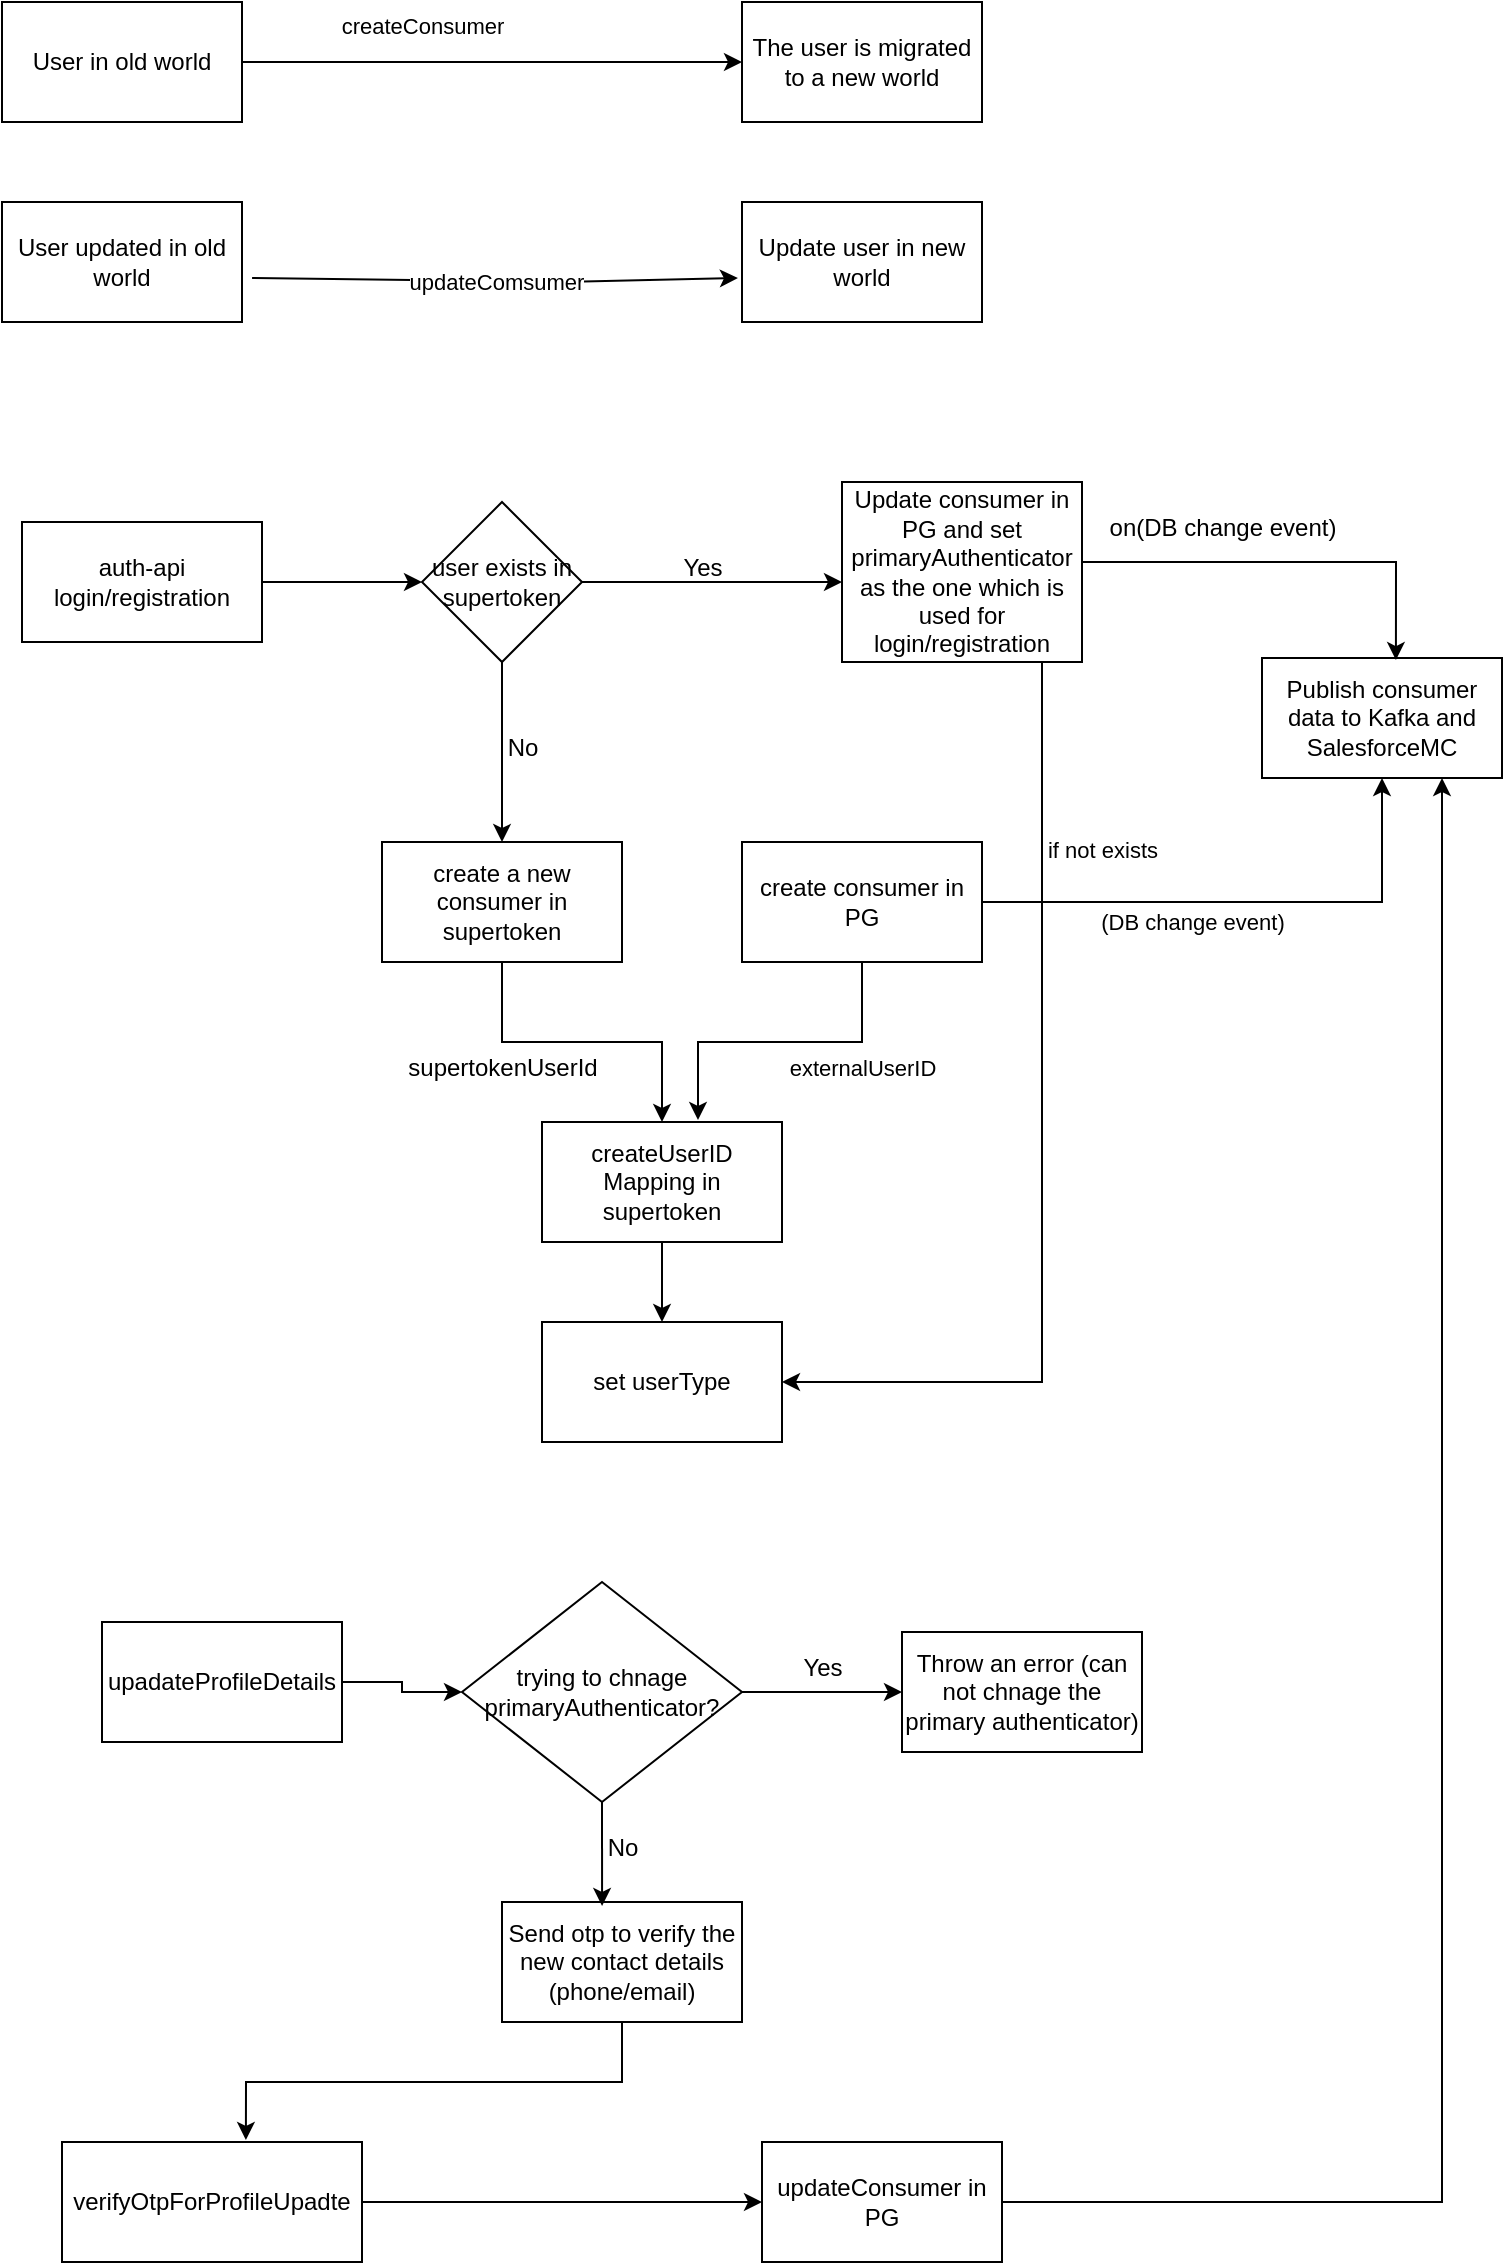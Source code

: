 <mxfile version="27.0.6">
  <diagram name="Page-1" id="GE0Z4SsY3jz3v6YoOIww">
    <mxGraphModel dx="1426" dy="832" grid="1" gridSize="10" guides="1" tooltips="1" connect="1" arrows="1" fold="1" page="1" pageScale="1" pageWidth="827" pageHeight="1169" math="0" shadow="0">
      <root>
        <mxCell id="0" />
        <mxCell id="1" parent="0" />
        <mxCell id="kUEsy-cAq9esLcxBWjCW-1" value="User in old world" style="rounded=0;whiteSpace=wrap;html=1;" parent="1" vertex="1">
          <mxGeometry x="30" y="60" width="120" height="60" as="geometry" />
        </mxCell>
        <mxCell id="kUEsy-cAq9esLcxBWjCW-2" value="The user is migrated to a new world" style="rounded=0;whiteSpace=wrap;html=1;" parent="1" vertex="1">
          <mxGeometry x="400" y="60" width="120" height="60" as="geometry" />
        </mxCell>
        <mxCell id="kUEsy-cAq9esLcxBWjCW-3" value="" style="endArrow=classic;html=1;rounded=0;exitX=1;exitY=0.5;exitDx=0;exitDy=0;entryX=0;entryY=0.5;entryDx=0;entryDy=0;" parent="1" source="kUEsy-cAq9esLcxBWjCW-1" target="kUEsy-cAq9esLcxBWjCW-2" edge="1">
          <mxGeometry width="50" height="50" relative="1" as="geometry">
            <mxPoint x="180" y="20" as="sourcePoint" />
            <mxPoint x="230" y="-30" as="targetPoint" />
            <Array as="points" />
          </mxGeometry>
        </mxCell>
        <mxCell id="kUEsy-cAq9esLcxBWjCW-4" value="createConsumer" style="edgeLabel;html=1;align=center;verticalAlign=middle;resizable=0;points=[];" parent="kUEsy-cAq9esLcxBWjCW-3" vertex="1" connectable="0">
          <mxGeometry x="-0.534" y="1" relative="1" as="geometry">
            <mxPoint x="32" y="-17" as="offset" />
          </mxGeometry>
        </mxCell>
        <mxCell id="kUEsy-cAq9esLcxBWjCW-5" value="User updated in old world" style="rounded=0;whiteSpace=wrap;html=1;" parent="1" vertex="1">
          <mxGeometry x="30" y="160" width="120" height="60" as="geometry" />
        </mxCell>
        <mxCell id="kUEsy-cAq9esLcxBWjCW-6" value="Update user in new world" style="rounded=0;whiteSpace=wrap;html=1;" parent="1" vertex="1">
          <mxGeometry x="400" y="160" width="120" height="60" as="geometry" />
        </mxCell>
        <mxCell id="kUEsy-cAq9esLcxBWjCW-7" value="" style="endArrow=classic;html=1;rounded=0;entryX=-0.017;entryY=0.633;entryDx=0;entryDy=0;exitX=1.042;exitY=0.633;exitDx=0;exitDy=0;exitPerimeter=0;entryPerimeter=0;" parent="1" source="kUEsy-cAq9esLcxBWjCW-5" target="kUEsy-cAq9esLcxBWjCW-6" edge="1">
          <mxGeometry relative="1" as="geometry">
            <mxPoint x="360" y="330" as="sourcePoint" />
            <mxPoint x="460" y="330" as="targetPoint" />
            <Array as="points">
              <mxPoint x="310" y="200" />
            </Array>
          </mxGeometry>
        </mxCell>
        <mxCell id="kUEsy-cAq9esLcxBWjCW-8" value="updateComsumer" style="edgeLabel;resizable=0;html=1;;align=center;verticalAlign=middle;" parent="kUEsy-cAq9esLcxBWjCW-7" connectable="0" vertex="1">
          <mxGeometry relative="1" as="geometry" />
        </mxCell>
        <mxCell id="VEnllepG3ZnI3ktVRwdV-8" style="edgeStyle=orthogonalEdgeStyle;rounded=0;orthogonalLoop=1;jettySize=auto;html=1;exitX=1;exitY=0.5;exitDx=0;exitDy=0;entryX=0;entryY=0.5;entryDx=0;entryDy=0;" edge="1" parent="1" source="kUEsy-cAq9esLcxBWjCW-9" target="kUEsy-cAq9esLcxBWjCW-12">
          <mxGeometry relative="1" as="geometry" />
        </mxCell>
        <mxCell id="kUEsy-cAq9esLcxBWjCW-9" value="auth-api login/registration" style="rounded=0;whiteSpace=wrap;html=1;" parent="1" vertex="1">
          <mxGeometry x="40" y="320" width="120" height="60" as="geometry" />
        </mxCell>
        <mxCell id="VEnllepG3ZnI3ktVRwdV-16" style="edgeStyle=orthogonalEdgeStyle;rounded=0;orthogonalLoop=1;jettySize=auto;html=1;exitX=0.5;exitY=1;exitDx=0;exitDy=0;entryX=1;entryY=0.5;entryDx=0;entryDy=0;" edge="1" parent="1" source="kUEsy-cAq9esLcxBWjCW-10" target="VEnllepG3ZnI3ktVRwdV-32">
          <mxGeometry relative="1" as="geometry">
            <Array as="points">
              <mxPoint x="550" y="390" />
              <mxPoint x="550" y="750" />
            </Array>
          </mxGeometry>
        </mxCell>
        <mxCell id="VEnllepG3ZnI3ktVRwdV-17" value="if not exists&lt;div&gt;&lt;br&gt;&lt;/div&gt;" style="edgeLabel;html=1;align=center;verticalAlign=middle;resizable=0;points=[];" vertex="1" connectable="0" parent="VEnllepG3ZnI3ktVRwdV-16">
          <mxGeometry x="-0.51" y="-1" relative="1" as="geometry">
            <mxPoint x="31" y="11" as="offset" />
          </mxGeometry>
        </mxCell>
        <mxCell id="kUEsy-cAq9esLcxBWjCW-10" value="Update consumer in PG and set primaryAuthenticator as the one which is used for login/registration" style="rounded=0;whiteSpace=wrap;html=1;" parent="1" vertex="1">
          <mxGeometry x="450" y="300" width="120" height="90" as="geometry" />
        </mxCell>
        <mxCell id="VEnllepG3ZnI3ktVRwdV-4" style="edgeStyle=orthogonalEdgeStyle;rounded=0;orthogonalLoop=1;jettySize=auto;html=1;exitX=0.5;exitY=1;exitDx=0;exitDy=0;" edge="1" parent="1" source="kUEsy-cAq9esLcxBWjCW-11" target="VEnllepG3ZnI3ktVRwdV-3">
          <mxGeometry relative="1" as="geometry" />
        </mxCell>
        <mxCell id="kUEsy-cAq9esLcxBWjCW-11" value="create a new consumer in supertoken" style="rounded=0;whiteSpace=wrap;html=1;" parent="1" vertex="1">
          <mxGeometry x="220" y="480" width="120" height="60" as="geometry" />
        </mxCell>
        <mxCell id="kUEsy-cAq9esLcxBWjCW-15" style="edgeStyle=orthogonalEdgeStyle;rounded=0;orthogonalLoop=1;jettySize=auto;html=1;exitX=1;exitY=0.5;exitDx=0;exitDy=0;" parent="1" source="kUEsy-cAq9esLcxBWjCW-12" edge="1">
          <mxGeometry relative="1" as="geometry">
            <mxPoint x="450" y="350" as="targetPoint" />
          </mxGeometry>
        </mxCell>
        <mxCell id="kUEsy-cAq9esLcxBWjCW-12" value="user exists in supertoken" style="rhombus;whiteSpace=wrap;html=1;" parent="1" vertex="1">
          <mxGeometry x="240" y="310" width="80" height="80" as="geometry" />
        </mxCell>
        <mxCell id="kUEsy-cAq9esLcxBWjCW-13" value="" style="endArrow=classic;html=1;rounded=0;entryX=0.5;entryY=0;entryDx=0;entryDy=0;" parent="1" target="kUEsy-cAq9esLcxBWjCW-11" edge="1">
          <mxGeometry width="50" height="50" relative="1" as="geometry">
            <mxPoint x="280" y="390" as="sourcePoint" />
            <mxPoint x="330" y="340" as="targetPoint" />
          </mxGeometry>
        </mxCell>
        <mxCell id="VEnllepG3ZnI3ktVRwdV-1" value="No" style="text;html=1;align=center;verticalAlign=middle;resizable=0;points=[];autosize=1;strokeColor=none;fillColor=none;" vertex="1" parent="1">
          <mxGeometry x="270" y="418" width="40" height="30" as="geometry" />
        </mxCell>
        <mxCell id="VEnllepG3ZnI3ktVRwdV-12" style="edgeStyle=orthogonalEdgeStyle;rounded=0;orthogonalLoop=1;jettySize=auto;html=1;exitX=1;exitY=0.5;exitDx=0;exitDy=0;entryX=0.5;entryY=1;entryDx=0;entryDy=0;" edge="1" parent="1" source="VEnllepG3ZnI3ktVRwdV-2" target="VEnllepG3ZnI3ktVRwdV-10">
          <mxGeometry relative="1" as="geometry" />
        </mxCell>
        <mxCell id="VEnllepG3ZnI3ktVRwdV-13" value="(DB change event)" style="edgeLabel;html=1;align=center;verticalAlign=middle;resizable=0;points=[];" vertex="1" connectable="0" parent="VEnllepG3ZnI3ktVRwdV-12">
          <mxGeometry x="-0.191" relative="1" as="geometry">
            <mxPoint x="-1" y="10" as="offset" />
          </mxGeometry>
        </mxCell>
        <mxCell id="VEnllepG3ZnI3ktVRwdV-2" value="create consumer in PG" style="rounded=0;whiteSpace=wrap;html=1;" vertex="1" parent="1">
          <mxGeometry x="400" y="480" width="120" height="60" as="geometry" />
        </mxCell>
        <mxCell id="VEnllepG3ZnI3ktVRwdV-33" style="edgeStyle=orthogonalEdgeStyle;rounded=0;orthogonalLoop=1;jettySize=auto;html=1;exitX=0.5;exitY=1;exitDx=0;exitDy=0;entryX=0.5;entryY=0;entryDx=0;entryDy=0;" edge="1" parent="1" source="VEnllepG3ZnI3ktVRwdV-3" target="VEnllepG3ZnI3ktVRwdV-32">
          <mxGeometry relative="1" as="geometry" />
        </mxCell>
        <mxCell id="VEnllepG3ZnI3ktVRwdV-3" value="createUserID Mapping in supertoken" style="rounded=0;whiteSpace=wrap;html=1;" vertex="1" parent="1">
          <mxGeometry x="300" y="620" width="120" height="60" as="geometry" />
        </mxCell>
        <mxCell id="VEnllepG3ZnI3ktVRwdV-5" value="supertokenUserId" style="text;html=1;align=center;verticalAlign=middle;resizable=0;points=[];autosize=1;strokeColor=none;fillColor=none;" vertex="1" parent="1">
          <mxGeometry x="220" y="578" width="120" height="30" as="geometry" />
        </mxCell>
        <mxCell id="VEnllepG3ZnI3ktVRwdV-6" style="edgeStyle=orthogonalEdgeStyle;rounded=0;orthogonalLoop=1;jettySize=auto;html=1;exitX=0.5;exitY=1;exitDx=0;exitDy=0;entryX=0.65;entryY=-0.017;entryDx=0;entryDy=0;entryPerimeter=0;" edge="1" parent="1" source="VEnllepG3ZnI3ktVRwdV-2" target="VEnllepG3ZnI3ktVRwdV-3">
          <mxGeometry relative="1" as="geometry" />
        </mxCell>
        <mxCell id="VEnllepG3ZnI3ktVRwdV-7" value="externalUserID" style="edgeLabel;html=1;align=center;verticalAlign=middle;resizable=0;points=[];" vertex="1" connectable="0" parent="VEnllepG3ZnI3ktVRwdV-6">
          <mxGeometry x="-0.478" relative="1" as="geometry">
            <mxPoint x="2" y="13" as="offset" />
          </mxGeometry>
        </mxCell>
        <mxCell id="VEnllepG3ZnI3ktVRwdV-9" value="Yes" style="text;html=1;align=center;verticalAlign=middle;resizable=0;points=[];autosize=1;strokeColor=none;fillColor=none;" vertex="1" parent="1">
          <mxGeometry x="360" y="328" width="40" height="30" as="geometry" />
        </mxCell>
        <mxCell id="VEnllepG3ZnI3ktVRwdV-10" value="Publish consumer data to Kafka and SalesforceMC" style="rounded=0;whiteSpace=wrap;html=1;" vertex="1" parent="1">
          <mxGeometry x="660" y="388" width="120" height="60" as="geometry" />
        </mxCell>
        <mxCell id="VEnllepG3ZnI3ktVRwdV-11" style="edgeStyle=orthogonalEdgeStyle;rounded=0;orthogonalLoop=1;jettySize=auto;html=1;exitX=1;exitY=0.5;exitDx=0;exitDy=0;entryX=0.558;entryY=0.017;entryDx=0;entryDy=0;entryPerimeter=0;" edge="1" parent="1" source="kUEsy-cAq9esLcxBWjCW-10" target="VEnllepG3ZnI3ktVRwdV-10">
          <mxGeometry relative="1" as="geometry">
            <Array as="points">
              <mxPoint x="570" y="340" />
              <mxPoint x="727" y="340" />
            </Array>
          </mxGeometry>
        </mxCell>
        <mxCell id="VEnllepG3ZnI3ktVRwdV-15" value="on(DB change event)" style="text;html=1;align=center;verticalAlign=middle;resizable=0;points=[];autosize=1;strokeColor=none;fillColor=none;" vertex="1" parent="1">
          <mxGeometry x="570" y="308" width="140" height="30" as="geometry" />
        </mxCell>
        <mxCell id="VEnllepG3ZnI3ktVRwdV-23" style="edgeStyle=orthogonalEdgeStyle;rounded=0;orthogonalLoop=1;jettySize=auto;html=1;exitX=1;exitY=0.5;exitDx=0;exitDy=0;entryX=0;entryY=0.5;entryDx=0;entryDy=0;" edge="1" parent="1" source="VEnllepG3ZnI3ktVRwdV-18" target="VEnllepG3ZnI3ktVRwdV-19">
          <mxGeometry relative="1" as="geometry" />
        </mxCell>
        <mxCell id="VEnllepG3ZnI3ktVRwdV-18" value="upadateProfileDetails" style="rounded=0;whiteSpace=wrap;html=1;" vertex="1" parent="1">
          <mxGeometry x="80" y="870" width="120" height="60" as="geometry" />
        </mxCell>
        <mxCell id="VEnllepG3ZnI3ktVRwdV-21" style="edgeStyle=orthogonalEdgeStyle;rounded=0;orthogonalLoop=1;jettySize=auto;html=1;exitX=1;exitY=0.5;exitDx=0;exitDy=0;entryX=0;entryY=0.5;entryDx=0;entryDy=0;" edge="1" parent="1" source="VEnllepG3ZnI3ktVRwdV-19" target="VEnllepG3ZnI3ktVRwdV-20">
          <mxGeometry relative="1" as="geometry" />
        </mxCell>
        <mxCell id="VEnllepG3ZnI3ktVRwdV-19" value="trying to chnage primaryAuthenticator?" style="rhombus;whiteSpace=wrap;html=1;" vertex="1" parent="1">
          <mxGeometry x="260" y="850" width="140" height="110" as="geometry" />
        </mxCell>
        <mxCell id="VEnllepG3ZnI3ktVRwdV-20" value="Throw an error (can not chnage the primary authenticator)" style="rounded=0;whiteSpace=wrap;html=1;" vertex="1" parent="1">
          <mxGeometry x="480" y="875" width="120" height="60" as="geometry" />
        </mxCell>
        <mxCell id="VEnllepG3ZnI3ktVRwdV-22" value="Yes" style="text;html=1;align=center;verticalAlign=middle;resizable=0;points=[];autosize=1;strokeColor=none;fillColor=none;" vertex="1" parent="1">
          <mxGeometry x="420" y="878" width="40" height="30" as="geometry" />
        </mxCell>
        <mxCell id="VEnllepG3ZnI3ktVRwdV-24" value="Send otp to verify the new contact details (phone/email)" style="rounded=0;whiteSpace=wrap;html=1;" vertex="1" parent="1">
          <mxGeometry x="280" y="1010" width="120" height="60" as="geometry" />
        </mxCell>
        <mxCell id="VEnllepG3ZnI3ktVRwdV-25" style="edgeStyle=orthogonalEdgeStyle;rounded=0;orthogonalLoop=1;jettySize=auto;html=1;exitX=0.5;exitY=1;exitDx=0;exitDy=0;entryX=0.417;entryY=0.033;entryDx=0;entryDy=0;entryPerimeter=0;" edge="1" parent="1" source="VEnllepG3ZnI3ktVRwdV-19" target="VEnllepG3ZnI3ktVRwdV-24">
          <mxGeometry relative="1" as="geometry" />
        </mxCell>
        <mxCell id="VEnllepG3ZnI3ktVRwdV-26" value="No" style="text;html=1;align=center;verticalAlign=middle;resizable=0;points=[];autosize=1;strokeColor=none;fillColor=none;" vertex="1" parent="1">
          <mxGeometry x="320" y="968" width="40" height="30" as="geometry" />
        </mxCell>
        <mxCell id="VEnllepG3ZnI3ktVRwdV-29" style="edgeStyle=orthogonalEdgeStyle;rounded=0;orthogonalLoop=1;jettySize=auto;html=1;exitX=1;exitY=0.5;exitDx=0;exitDy=0;entryX=0;entryY=0.5;entryDx=0;entryDy=0;" edge="1" parent="1" source="VEnllepG3ZnI3ktVRwdV-27" target="VEnllepG3ZnI3ktVRwdV-28">
          <mxGeometry relative="1" as="geometry" />
        </mxCell>
        <mxCell id="VEnllepG3ZnI3ktVRwdV-27" value="verifyOtpForProfileUpadte" style="rounded=0;whiteSpace=wrap;html=1;" vertex="1" parent="1">
          <mxGeometry x="60" y="1130" width="150" height="60" as="geometry" />
        </mxCell>
        <mxCell id="VEnllepG3ZnI3ktVRwdV-30" style="edgeStyle=orthogonalEdgeStyle;rounded=0;orthogonalLoop=1;jettySize=auto;html=1;exitX=1;exitY=0.5;exitDx=0;exitDy=0;entryX=0.75;entryY=1;entryDx=0;entryDy=0;" edge="1" parent="1" source="VEnllepG3ZnI3ktVRwdV-28" target="VEnllepG3ZnI3ktVRwdV-10">
          <mxGeometry relative="1" as="geometry" />
        </mxCell>
        <mxCell id="VEnllepG3ZnI3ktVRwdV-28" value="updateConsumer in PG" style="rounded=0;whiteSpace=wrap;html=1;" vertex="1" parent="1">
          <mxGeometry x="410" y="1130" width="120" height="60" as="geometry" />
        </mxCell>
        <mxCell id="VEnllepG3ZnI3ktVRwdV-31" style="edgeStyle=orthogonalEdgeStyle;rounded=0;orthogonalLoop=1;jettySize=auto;html=1;exitX=0.5;exitY=1;exitDx=0;exitDy=0;entryX=0.613;entryY=-0.017;entryDx=0;entryDy=0;entryPerimeter=0;" edge="1" parent="1" source="VEnllepG3ZnI3ktVRwdV-24" target="VEnllepG3ZnI3ktVRwdV-27">
          <mxGeometry relative="1" as="geometry" />
        </mxCell>
        <mxCell id="VEnllepG3ZnI3ktVRwdV-32" value="set userType" style="rounded=0;whiteSpace=wrap;html=1;" vertex="1" parent="1">
          <mxGeometry x="300" y="720" width="120" height="60" as="geometry" />
        </mxCell>
      </root>
    </mxGraphModel>
  </diagram>
</mxfile>
